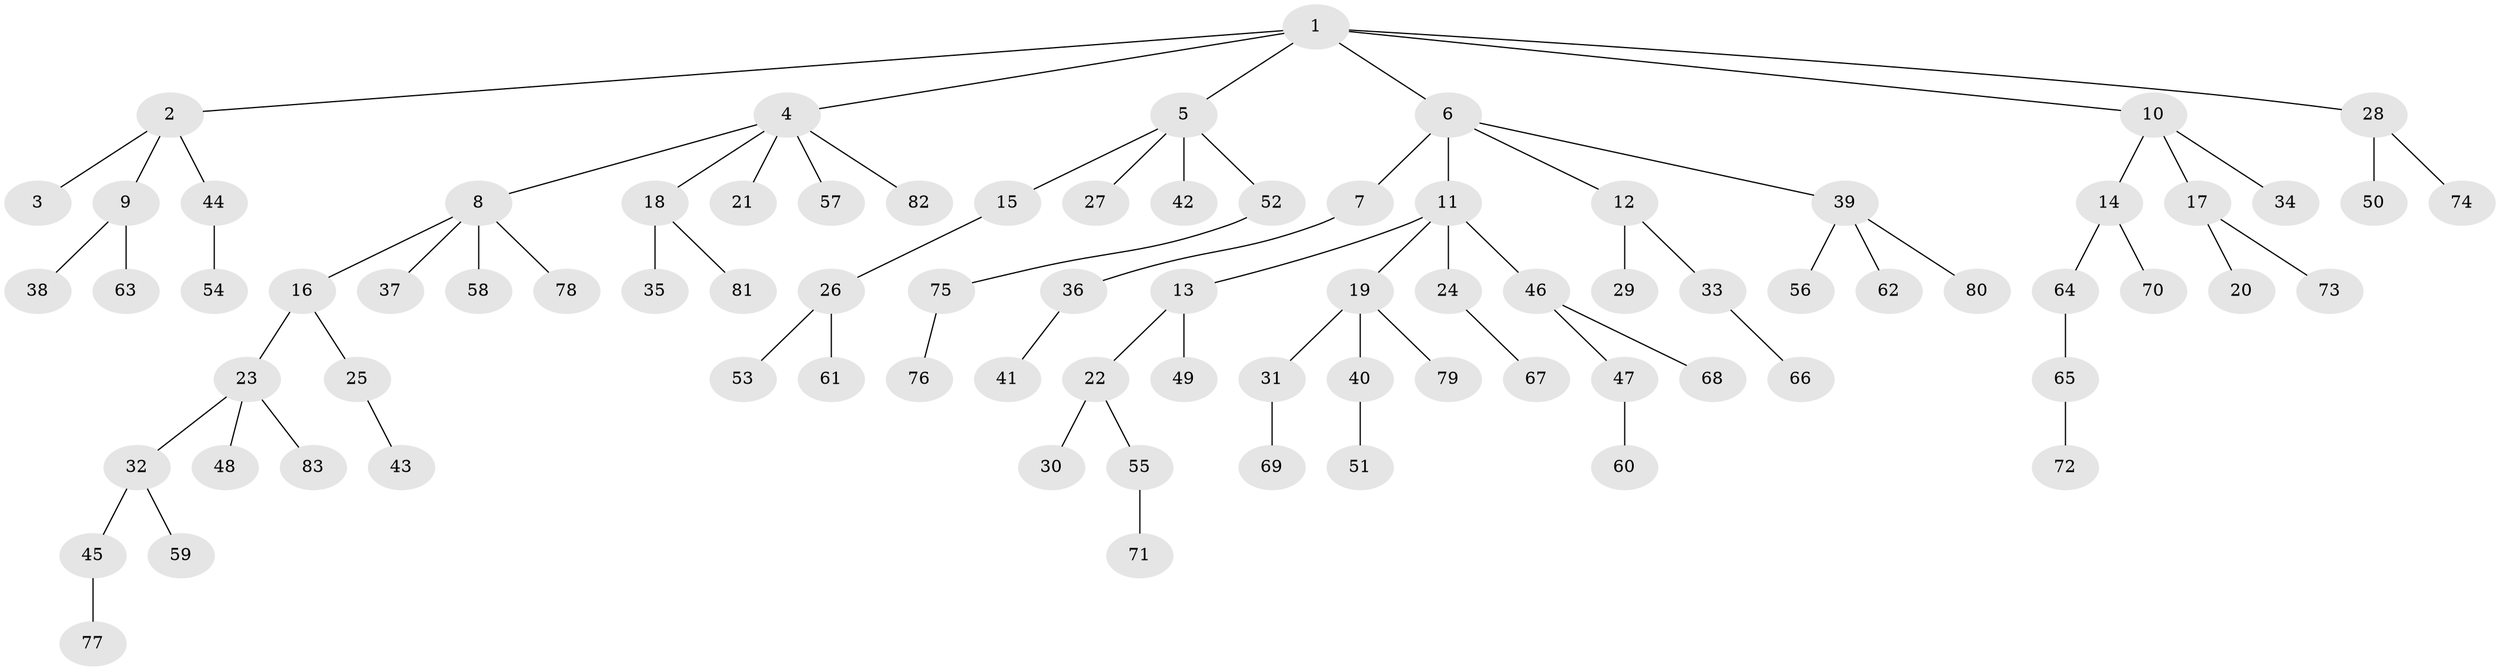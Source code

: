// coarse degree distribution, {13: 0.030303030303030304, 1: 0.8181818181818182, 14: 0.030303030303030304, 4: 0.030303030303030304, 2: 0.09090909090909091}
// Generated by graph-tools (version 1.1) at 2025/19/03/04/25 18:19:19]
// undirected, 83 vertices, 82 edges
graph export_dot {
graph [start="1"]
  node [color=gray90,style=filled];
  1;
  2;
  3;
  4;
  5;
  6;
  7;
  8;
  9;
  10;
  11;
  12;
  13;
  14;
  15;
  16;
  17;
  18;
  19;
  20;
  21;
  22;
  23;
  24;
  25;
  26;
  27;
  28;
  29;
  30;
  31;
  32;
  33;
  34;
  35;
  36;
  37;
  38;
  39;
  40;
  41;
  42;
  43;
  44;
  45;
  46;
  47;
  48;
  49;
  50;
  51;
  52;
  53;
  54;
  55;
  56;
  57;
  58;
  59;
  60;
  61;
  62;
  63;
  64;
  65;
  66;
  67;
  68;
  69;
  70;
  71;
  72;
  73;
  74;
  75;
  76;
  77;
  78;
  79;
  80;
  81;
  82;
  83;
  1 -- 2;
  1 -- 4;
  1 -- 5;
  1 -- 6;
  1 -- 10;
  1 -- 28;
  2 -- 3;
  2 -- 9;
  2 -- 44;
  4 -- 8;
  4 -- 18;
  4 -- 21;
  4 -- 57;
  4 -- 82;
  5 -- 15;
  5 -- 27;
  5 -- 42;
  5 -- 52;
  6 -- 7;
  6 -- 11;
  6 -- 12;
  6 -- 39;
  7 -- 36;
  8 -- 16;
  8 -- 37;
  8 -- 58;
  8 -- 78;
  9 -- 38;
  9 -- 63;
  10 -- 14;
  10 -- 17;
  10 -- 34;
  11 -- 13;
  11 -- 19;
  11 -- 24;
  11 -- 46;
  12 -- 29;
  12 -- 33;
  13 -- 22;
  13 -- 49;
  14 -- 64;
  14 -- 70;
  15 -- 26;
  16 -- 23;
  16 -- 25;
  17 -- 20;
  17 -- 73;
  18 -- 35;
  18 -- 81;
  19 -- 31;
  19 -- 40;
  19 -- 79;
  22 -- 30;
  22 -- 55;
  23 -- 32;
  23 -- 48;
  23 -- 83;
  24 -- 67;
  25 -- 43;
  26 -- 53;
  26 -- 61;
  28 -- 50;
  28 -- 74;
  31 -- 69;
  32 -- 45;
  32 -- 59;
  33 -- 66;
  36 -- 41;
  39 -- 56;
  39 -- 62;
  39 -- 80;
  40 -- 51;
  44 -- 54;
  45 -- 77;
  46 -- 47;
  46 -- 68;
  47 -- 60;
  52 -- 75;
  55 -- 71;
  64 -- 65;
  65 -- 72;
  75 -- 76;
}

